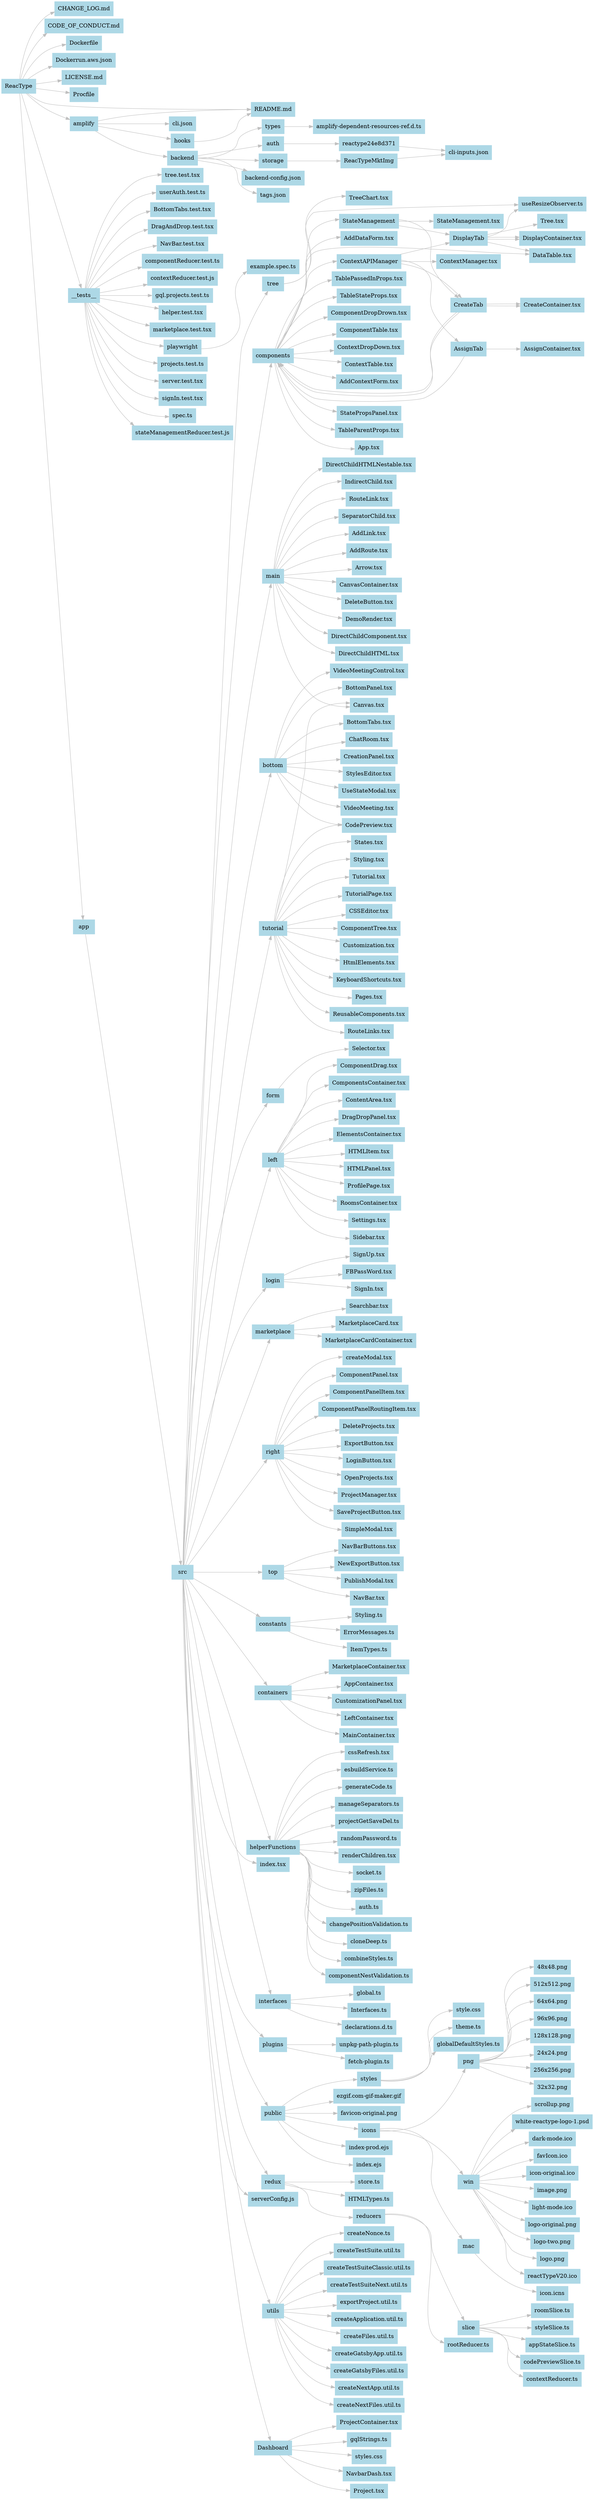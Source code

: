 digraph filesystem {
    rankdir=LR; // Top to bottom layout
    nodesep=0.1;  // Decreases the space between nodes at the same rank (horizontal spacing)
    ranksep=0.3;  // Increases the space between ranks (vertical spacing)
    node [shape=box, style=filled, color=lightblue]; // Box shape for nodes
    edge [color=gray]; // Gray color for edges
    "ReacType" -> "CHANGE_LOG.md";
    "ReacType" -> "CODE_OF_CONDUCT.md";
    "ReacType" -> "Dockerfile";
    "ReacType" -> "Dockerrun.aws.json";
    "ReacType" -> "LICENSE.md";
    "ReacType" -> "Procfile";
    "ReacType" -> "README.md";
    "ReacType" -> "__tests__";
    "__tests__" -> "BottomTabs.test.tsx";
    "__tests__" -> "DragAndDrop.test.tsx";
    "__tests__" -> "NavBar.test.tsx";
    "__tests__" -> "componentReducer.test.ts";
    "__tests__" -> "contextReducer.test.js";
    "__tests__" -> "gql.projects.test.ts";
    "__tests__" -> "helper.test.tsx";
    "__tests__" -> "marketplace.test.tsx";
    "__tests__" -> "playwright";
    "playwright" -> "example.spec.ts";
    "__tests__" -> "projects.test.ts";
    "__tests__" -> "server.test.tsx";
    "__tests__" -> "signIn.test.tsx";
    "__tests__" -> "spec.ts";
    "__tests__" -> "stateManagementReducer.test.js";
    "__tests__" -> "tree.test.tsx";
    "__tests__" -> "userAuth.test.ts";
    "ReacType" -> "amplify";
    "amplify" -> "README.md";
    "amplify" -> "backend";
    "backend" -> "auth";
    "auth" -> "reactype24e8d371";
    "reactype24e8d371" -> "cli-inputs.json";
    "backend" -> "backend-config.json";
    "backend" -> "storage";
    "storage" -> "ReacTypeMktImg";
    "ReacTypeMktImg" -> "cli-inputs.json";
    "backend" -> "tags.json";
    "backend" -> "types";
    "types" -> "amplify-dependent-resources-ref.d.ts";
    "amplify" -> "cli.json";
    "amplify" -> "hooks";
    "hooks" -> "README.md";
    "ReacType" -> "app";
    "app" -> "src";
    "src" -> "Dashboard";
    "Dashboard" -> "NavbarDash.tsx";
    "Dashboard" -> "Project.tsx";
    "Dashboard" -> "ProjectContainer.tsx";
    "Dashboard" -> "gqlStrings.ts";
    "Dashboard" -> "styles.css";
    "src" -> "components";
    "components" -> "App.tsx";
    "components" -> "ContextAPIManager";
    "ContextAPIManager" -> "AssignTab";
    "AssignTab" -> "AssignContainer.tsx";
    "AssignTab" -> "components";
    "components" -> "ComponentDropDrown.tsx";
    "components" -> "ComponentTable.tsx";
    "components" -> "ContextDropDown.tsx";
    "components" -> "ContextTable.tsx";
    "ContextAPIManager" -> "ContextManager.tsx";
    "ContextAPIManager" -> "CreateTab";
    "CreateTab" -> "CreateContainer.tsx";
    "CreateTab" -> "components";
    "components" -> "AddContextForm.tsx";
    "components" -> "AddDataForm.tsx";
    "components" -> "DataTable.tsx";
    "ContextAPIManager" -> "DisplayTab";
    "DisplayTab" -> "DisplayContainer.tsx";
    "components" -> "StateManagement";
    "StateManagement" -> "CreateTab";
    "CreateTab" -> "CreateContainer.tsx";
    "CreateTab" -> "components";
    "components" -> "StatePropsPanel.tsx";
    "components" -> "TableParentProps.tsx";
    "components" -> "TablePassedInProps.tsx";
    "components" -> "TableStateProps.tsx";
    "StateManagement" -> "DisplayTab";
    "DisplayTab" -> "DataTable.tsx";
    "DisplayTab" -> "DisplayContainer.tsx";
    "DisplayTab" -> "Tree.tsx";
    "DisplayTab" -> "useResizeObserver.ts";
    "StateManagement" -> "StateManagement.tsx";
    "src" -> "bottom";
    "bottom" -> "BottomPanel.tsx";
    "bottom" -> "BottomTabs.tsx";
    "bottom" -> "ChatRoom.tsx";
    "bottom" -> "CodePreview.tsx";
    "bottom" -> "CreationPanel.tsx";
    "bottom" -> "StylesEditor.tsx";
    "bottom" -> "UseStateModal.tsx";
    "bottom" -> "VideoMeeting.tsx";
    "bottom" -> "VideoMeetingControl.tsx";
    "src" -> "form";
    "form" -> "Selector.tsx";
    "src" -> "left";
    "left" -> "ComponentDrag.tsx";
    "left" -> "ComponentsContainer.tsx";
    "left" -> "ContentArea.tsx";
    "left" -> "DragDropPanel.tsx";
    "left" -> "ElementsContainer.tsx";
    "left" -> "HTMLItem.tsx";
    "left" -> "HTMLPanel.tsx";
    "left" -> "ProfilePage.tsx";
    "left" -> "RoomsContainer.tsx";
    "left" -> "Settings.tsx";
    "left" -> "Sidebar.tsx";
    "src" -> "login";
    "login" -> "FBPassWord.tsx";
    "login" -> "SignIn.tsx";
    "login" -> "SignUp.tsx";
    "src" -> "main";
    "main" -> "AddLink.tsx";
    "main" -> "AddRoute.tsx";
    "main" -> "Arrow.tsx";
    "main" -> "Canvas.tsx";
    "main" -> "CanvasContainer.tsx";
    "main" -> "DeleteButton.tsx";
    "main" -> "DemoRender.tsx";
    "main" -> "DirectChildComponent.tsx";
    "main" -> "DirectChildHTML.tsx";
    "main" -> "DirectChildHTMLNestable.tsx";
    "main" -> "IndirectChild.tsx";
    "main" -> "RouteLink.tsx";
    "main" -> "SeparatorChild.tsx";
    "src" -> "marketplace";
    "marketplace" -> "MarketplaceCard.tsx";
    "marketplace" -> "MarketplaceCardContainer.tsx";
    "marketplace" -> "Searchbar.tsx";
    "src" -> "right";
    "right" -> "ComponentPanel.tsx";
    "right" -> "ComponentPanelItem.tsx";
    "right" -> "ComponentPanelRoutingItem.tsx";
    "right" -> "DeleteProjects.tsx";
    "right" -> "ExportButton.tsx";
    "right" -> "LoginButton.tsx";
    "right" -> "OpenProjects.tsx";
    "right" -> "ProjectManager.tsx";
    "right" -> "SaveProjectButton.tsx";
    "right" -> "SimpleModal.tsx";
    "right" -> "createModal.tsx";
    "src" -> "top";
    "top" -> "NavBar.tsx";
    "top" -> "NavBarButtons.tsx";
    "top" -> "NewExportButton.tsx";
    "top" -> "PublishModal.tsx";
    "src" -> "constants";
    "constants" -> "ErrorMessages.ts";
    "constants" -> "ItemTypes.ts";
    "constants" -> "Styling.ts";
    "src" -> "containers";
    "containers" -> "AppContainer.tsx";
    "containers" -> "CustomizationPanel.tsx";
    "containers" -> "LeftContainer.tsx";
    "containers" -> "MainContainer.tsx";
    "containers" -> "MarketplaceContainer.tsx";
    "src" -> "helperFunctions";
    "helperFunctions" -> "auth.ts";
    "helperFunctions" -> "changePositionValidation.ts";
    "helperFunctions" -> "cloneDeep.ts";
    "helperFunctions" -> "combineStyles.ts";
    "helperFunctions" -> "componentNestValidation.ts";
    "helperFunctions" -> "cssRefresh.tsx";
    "helperFunctions" -> "esbuildService.ts";
    "helperFunctions" -> "generateCode.ts";
    "helperFunctions" -> "manageSeparators.ts";
    "helperFunctions" -> "projectGetSaveDel.ts";
    "helperFunctions" -> "randomPassword.ts";
    "helperFunctions" -> "renderChildren.tsx";
    "helperFunctions" -> "socket.ts";
    "helperFunctions" -> "zipFiles.ts";
    "src" -> "index.tsx";
    "src" -> "interfaces";
    "interfaces" -> "Interfaces.ts";
    "interfaces" -> "declarations.d.ts";
    "interfaces" -> "global.ts";
    "src" -> "plugins";
    "plugins" -> "fetch-plugin.ts";
    "plugins" -> "unpkg-path-plugin.ts";
    "src" -> "public";
    "public" -> "ezgif.com-gif-maker.gif";
    "public" -> "favicon-original.png";
    "public" -> "icons";
    "icons" -> "mac";
    "mac" -> "icon.icns";
    "icons" -> "png";
    "png" -> "128x128.png";
    "png" -> "24x24.png";
    "png" -> "256x256.png";
    "png" -> "32x32.png";
    "png" -> "48x48.png";
    "png" -> "512x512.png";
    "png" -> "64x64.png";
    "png" -> "96x96.png";
    "icons" -> "win";
    "win" -> "dark-mode.ico";
    "win" -> "favIcon.ico";
    "win" -> "icon-original.ico";
    "win" -> "image.png";
    "win" -> "light-mode.ico";
    "win" -> "logo-original.png";
    "win" -> "logo-two.png";
    "win" -> "logo.png";
    "win" -> "reactTypeV20.ico";
    "win" -> "scrollup.png";
    "win" -> "white-reactype-logo-1.psd";
    "public" -> "index-prod.ejs";
    "public" -> "index.ejs";
    "public" -> "styles";
    "styles" -> "globalDefaultStyles.ts";
    "styles" -> "style.css";
    "styles" -> "theme.ts";
    "src" -> "redux";
    "redux" -> "HTMLTypes.ts";
    "redux" -> "reducers";
    "reducers" -> "rootReducer.ts";
    "reducers" -> "slice";
    "slice" -> "appStateSlice.ts";
    "slice" -> "codePreviewSlice.ts";
    "slice" -> "contextReducer.ts";
    "slice" -> "roomSlice.ts";
    "slice" -> "styleSlice.ts";
    "redux" -> "store.ts";
    "src" -> "serverConfig.js";
    "src" -> "tree";
    "tree" -> "TreeChart.tsx";
    "tree" -> "useResizeObserver.ts";
    "src" -> "tutorial";
    "tutorial" -> "CSSEditor.tsx";
    "tutorial" -> "Canvas.tsx";
    "tutorial" -> "CodePreview.tsx";
    "tutorial" -> "ComponentTree.tsx";
    "tutorial" -> "Customization.tsx";
    "tutorial" -> "HtmlElements.tsx";
    "tutorial" -> "KeyboardShortcuts.tsx";
    "tutorial" -> "Pages.tsx";
    "tutorial" -> "ReusableComponents.tsx";
    "tutorial" -> "RouteLinks.tsx";
    "tutorial" -> "States.tsx";
    "tutorial" -> "Styling.tsx";
    "tutorial" -> "Tutorial.tsx";
    "tutorial" -> "TutorialPage.tsx";
    "src" -> "utils";
    "utils" -> "createApplication.util.ts";
    "utils" -> "createFiles.util.ts";
    "utils" -> "createGatsbyApp.util.ts";
    "utils" -> "createGatsbyFiles.util.ts";
    "utils" -> "createNextApp.util.ts";
    "utils" -> "createNextFiles.util.ts";
    "utils" -> "createNonce.ts";
    "utils" -> "createTestSuite.util.ts";
    "utils" -> "createTestSuiteClassic.util.ts";
    "utils" -> "createTestSuiteNext.util.ts";
    "utils" -> "exportProject.util.ts";
}
